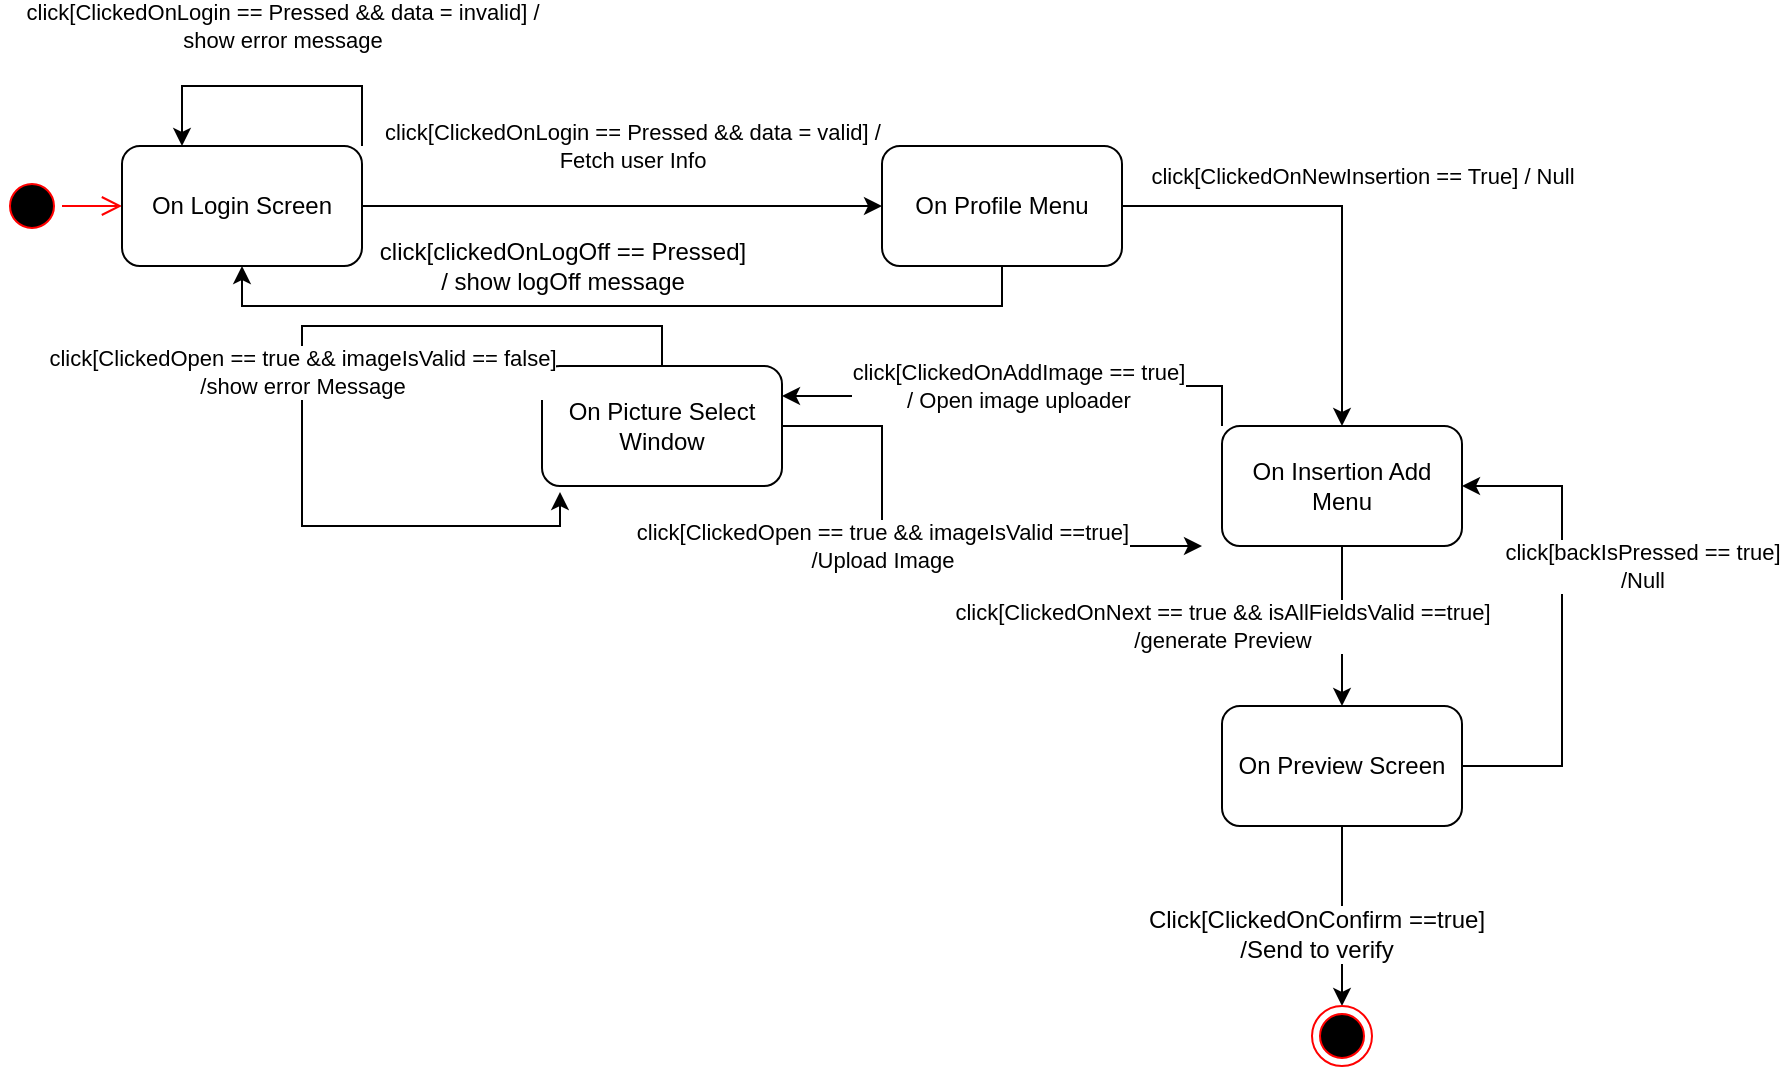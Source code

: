 <mxfile version="12.4.3" type="device" pages="1"><diagram id="h6uCj2uRYFZ3NNGFgtVT" name="Page-1"><mxGraphModel dx="2048" dy="780" grid="1" gridSize="10" guides="1" tooltips="1" connect="1" arrows="1" fold="1" page="1" pageScale="1" pageWidth="827" pageHeight="1169" math="0" shadow="0"><root><mxCell id="0"/><mxCell id="1" parent="0"/><mxCell id="lfdi9dYbpYk8EO8Rl2Uc-3" value="" style="ellipse;html=1;shape=startState;fillColor=#000000;strokeColor=#ff0000;" vertex="1" parent="1"><mxGeometry x="10" y="95" width="30" height="30" as="geometry"/></mxCell><mxCell id="lfdi9dYbpYk8EO8Rl2Uc-4" value="" style="edgeStyle=orthogonalEdgeStyle;html=1;verticalAlign=bottom;endArrow=open;endSize=8;strokeColor=#ff0000;entryX=0;entryY=0.5;entryDx=0;entryDy=0;" edge="1" source="lfdi9dYbpYk8EO8Rl2Uc-3" parent="1" target="lfdi9dYbpYk8EO8Rl2Uc-5"><mxGeometry relative="1" as="geometry"><mxPoint x="70" y="110" as="targetPoint"/></mxGeometry></mxCell><mxCell id="lfdi9dYbpYk8EO8Rl2Uc-9" value="click[ClickedOnLogin == Pressed &amp;amp;&amp;amp; data = valid] /&lt;br&gt;Fetch user Info" style="edgeStyle=orthogonalEdgeStyle;rounded=0;orthogonalLoop=1;jettySize=auto;html=1;entryX=0;entryY=0.5;entryDx=0;entryDy=0;" edge="1" parent="1" source="lfdi9dYbpYk8EO8Rl2Uc-5" target="lfdi9dYbpYk8EO8Rl2Uc-8"><mxGeometry x="0.037" y="30" relative="1" as="geometry"><mxPoint as="offset"/></mxGeometry></mxCell><mxCell id="lfdi9dYbpYk8EO8Rl2Uc-5" value="On Login Screen" style="rounded=1;whiteSpace=wrap;html=1;" vertex="1" parent="1"><mxGeometry x="70" y="80" width="120" height="60" as="geometry"/></mxCell><mxCell id="lfdi9dYbpYk8EO8Rl2Uc-12" style="edgeStyle=orthogonalEdgeStyle;rounded=0;orthogonalLoop=1;jettySize=auto;html=1;entryX=0.5;entryY=1;entryDx=0;entryDy=0;" edge="1" parent="1" source="lfdi9dYbpYk8EO8Rl2Uc-8" target="lfdi9dYbpYk8EO8Rl2Uc-5"><mxGeometry relative="1" as="geometry"><Array as="points"><mxPoint x="510" y="160"/><mxPoint x="130" y="160"/></Array></mxGeometry></mxCell><mxCell id="lfdi9dYbpYk8EO8Rl2Uc-13" value="click[clickedOnLogOff == Pressed]&lt;br&gt;/ show logOff message" style="text;html=1;align=center;verticalAlign=middle;resizable=0;points=[];;labelBackgroundColor=#ffffff;" vertex="1" connectable="0" parent="lfdi9dYbpYk8EO8Rl2Uc-12"><mxGeometry x="0.243" relative="1" as="geometry"><mxPoint x="21" y="-20" as="offset"/></mxGeometry></mxCell><mxCell id="lfdi9dYbpYk8EO8Rl2Uc-16" value="click[ClickedOnNewInsertion == True] / Null" style="edgeStyle=orthogonalEdgeStyle;rounded=0;orthogonalLoop=1;jettySize=auto;html=1;entryX=0.5;entryY=0;entryDx=0;entryDy=0;" edge="1" parent="1" source="lfdi9dYbpYk8EO8Rl2Uc-8" target="lfdi9dYbpYk8EO8Rl2Uc-14"><mxGeometry x="0.043" y="22" relative="1" as="geometry"><mxPoint x="-12" y="-20" as="offset"/></mxGeometry></mxCell><mxCell id="lfdi9dYbpYk8EO8Rl2Uc-8" value="On Profile Menu" style="rounded=1;whiteSpace=wrap;html=1;" vertex="1" parent="1"><mxGeometry x="450" y="80" width="120" height="60" as="geometry"/></mxCell><mxCell id="lfdi9dYbpYk8EO8Rl2Uc-10" value="click[ClickedOnLogin == Pressed &amp;amp;&amp;amp; data = invalid] /&lt;br&gt;show error message" style="edgeStyle=orthogonalEdgeStyle;rounded=0;orthogonalLoop=1;jettySize=auto;html=1;entryX=0.25;entryY=0;entryDx=0;entryDy=0;exitX=1;exitY=0;exitDx=0;exitDy=0;" edge="1" parent="1" source="lfdi9dYbpYk8EO8Rl2Uc-5" target="lfdi9dYbpYk8EO8Rl2Uc-5"><mxGeometry x="-0.067" y="-30" relative="1" as="geometry"><Array as="points"><mxPoint x="190" y="50"/><mxPoint x="100" y="50"/></Array><mxPoint as="offset"/></mxGeometry></mxCell><mxCell id="lfdi9dYbpYk8EO8Rl2Uc-22" value="click[ClickedOnNext == true &amp;amp;&amp;amp; isAllFieldsValid ==true]&lt;br&gt;/generate Preview" style="edgeStyle=orthogonalEdgeStyle;rounded=0;orthogonalLoop=1;jettySize=auto;html=1;entryX=0.5;entryY=0;entryDx=0;entryDy=0;" edge="1" parent="1" source="lfdi9dYbpYk8EO8Rl2Uc-14" target="lfdi9dYbpYk8EO8Rl2Uc-23"><mxGeometry y="-60" relative="1" as="geometry"><mxPoint x="680" y="400" as="targetPoint"/><Array as="points"><mxPoint x="680" y="300"/><mxPoint x="680" y="300"/></Array><mxPoint as="offset"/></mxGeometry></mxCell><mxCell id="lfdi9dYbpYk8EO8Rl2Uc-14" value="On Insertion Add Menu" style="rounded=1;whiteSpace=wrap;html=1;" vertex="1" parent="1"><mxGeometry x="620" y="220" width="120" height="60" as="geometry"/></mxCell><mxCell id="lfdi9dYbpYk8EO8Rl2Uc-17" value="click[ClickedOnAddImage == true]&lt;br&gt;/ Open image uploader" style="edgeStyle=orthogonalEdgeStyle;rounded=0;orthogonalLoop=1;jettySize=auto;html=1;entryX=1;entryY=0.25;entryDx=0;entryDy=0;" edge="1" parent="1" source="lfdi9dYbpYk8EO8Rl2Uc-14" target="lfdi9dYbpYk8EO8Rl2Uc-18"><mxGeometry relative="1" as="geometry"><mxPoint x="450" y="280" as="targetPoint"/><Array as="points"><mxPoint x="620" y="200"/><mxPoint x="450" y="200"/><mxPoint x="450" y="205"/></Array></mxGeometry></mxCell><mxCell id="lfdi9dYbpYk8EO8Rl2Uc-19" value="click[ClickedOpen == true &amp;amp;&amp;amp; imageIsValid ==true]&lt;br&gt;/Upload Image" style="edgeStyle=orthogonalEdgeStyle;rounded=0;orthogonalLoop=1;jettySize=auto;html=1;" edge="1" parent="1" source="lfdi9dYbpYk8EO8Rl2Uc-18"><mxGeometry x="-0.185" relative="1" as="geometry"><mxPoint x="610" y="280" as="targetPoint"/><Array as="points"><mxPoint x="450" y="280"/></Array><mxPoint as="offset"/></mxGeometry></mxCell><mxCell id="lfdi9dYbpYk8EO8Rl2Uc-18" value="On Picture Select Window" style="rounded=1;whiteSpace=wrap;html=1;" vertex="1" parent="1"><mxGeometry x="280" y="190" width="120" height="60" as="geometry"/></mxCell><mxCell id="lfdi9dYbpYk8EO8Rl2Uc-20" value="click[ClickedOpen == true &amp;amp;&amp;amp; imageIsValid == false]&lt;br&gt;/show error Message" style="edgeStyle=orthogonalEdgeStyle;rounded=0;orthogonalLoop=1;jettySize=auto;html=1;entryX=0.075;entryY=1.05;entryDx=0;entryDy=0;entryPerimeter=0;" edge="1" parent="1" source="lfdi9dYbpYk8EO8Rl2Uc-18" target="lfdi9dYbpYk8EO8Rl2Uc-18"><mxGeometry relative="1" as="geometry"><Array as="points"><mxPoint x="340" y="170"/><mxPoint x="160" y="170"/><mxPoint x="160" y="270"/><mxPoint x="289" y="270"/></Array></mxGeometry></mxCell><mxCell id="lfdi9dYbpYk8EO8Rl2Uc-24" value="click[backIsPressed == true]&lt;br&gt;/Null" style="edgeStyle=orthogonalEdgeStyle;rounded=0;orthogonalLoop=1;jettySize=auto;html=1;entryX=1;entryY=0.5;entryDx=0;entryDy=0;" edge="1" parent="1" source="lfdi9dYbpYk8EO8Rl2Uc-23" target="lfdi9dYbpYk8EO8Rl2Uc-14"><mxGeometry x="0.25" y="-40" relative="1" as="geometry"><Array as="points"><mxPoint x="790" y="390"/><mxPoint x="790" y="250"/></Array><mxPoint as="offset"/></mxGeometry></mxCell><mxCell id="lfdi9dYbpYk8EO8Rl2Uc-26" style="edgeStyle=orthogonalEdgeStyle;rounded=0;orthogonalLoop=1;jettySize=auto;html=1;entryX=0.5;entryY=0;entryDx=0;entryDy=0;" edge="1" parent="1" source="lfdi9dYbpYk8EO8Rl2Uc-23" target="lfdi9dYbpYk8EO8Rl2Uc-28"><mxGeometry relative="1" as="geometry"><mxPoint x="420" y="390" as="targetPoint"/></mxGeometry></mxCell><mxCell id="lfdi9dYbpYk8EO8Rl2Uc-27" value="Click[ClickedOnConfirm ==true]&lt;br&gt;/Send to verify" style="text;html=1;align=center;verticalAlign=middle;resizable=0;points=[];;labelBackgroundColor=#ffffff;" vertex="1" connectable="0" parent="lfdi9dYbpYk8EO8Rl2Uc-26"><mxGeometry x="-0.169" y="4" relative="1" as="geometry"><mxPoint x="-17" y="16" as="offset"/></mxGeometry></mxCell><mxCell id="lfdi9dYbpYk8EO8Rl2Uc-23" value="On Preview Screen" style="rounded=1;whiteSpace=wrap;html=1;" vertex="1" parent="1"><mxGeometry x="620" y="360" width="120" height="60" as="geometry"/></mxCell><mxCell id="lfdi9dYbpYk8EO8Rl2Uc-28" value="" style="ellipse;html=1;shape=endState;fillColor=#000000;strokeColor=#ff0000;" vertex="1" parent="1"><mxGeometry x="665" y="510" width="30" height="30" as="geometry"/></mxCell></root></mxGraphModel></diagram></mxfile>